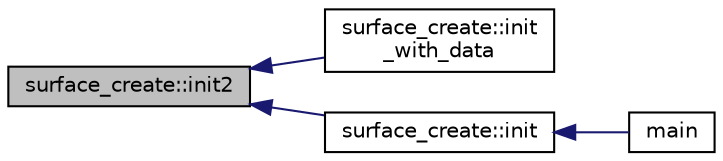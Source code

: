 digraph "surface_create::init2"
{
  edge [fontname="Helvetica",fontsize="10",labelfontname="Helvetica",labelfontsize="10"];
  node [fontname="Helvetica",fontsize="10",shape=record];
  rankdir="LR";
  Node2320 [label="surface_create::init2",height=0.2,width=0.4,color="black", fillcolor="grey75", style="filled", fontcolor="black"];
  Node2320 -> Node2321 [dir="back",color="midnightblue",fontsize="10",style="solid",fontname="Helvetica"];
  Node2321 [label="surface_create::init\l_with_data",height=0.2,width=0.4,color="black", fillcolor="white", style="filled",URL="$de/da4/classsurface__create.html#a9226f687139676532adb1aa971fbade2"];
  Node2320 -> Node2322 [dir="back",color="midnightblue",fontsize="10",style="solid",fontname="Helvetica"];
  Node2322 [label="surface_create::init",height=0.2,width=0.4,color="black", fillcolor="white", style="filled",URL="$de/da4/classsurface__create.html#ab0db5c12825f778e3caf8aa4da02eb06"];
  Node2322 -> Node2323 [dir="back",color="midnightblue",fontsize="10",style="solid",fontname="Helvetica"];
  Node2323 [label="main",height=0.2,width=0.4,color="black", fillcolor="white", style="filled",URL="$d2/dfa/create__surface__main_8_c.html#a217dbf8b442f20279ea00b898af96f52"];
}
